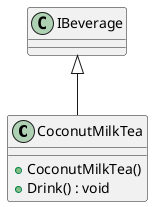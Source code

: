 @startuml
class CoconutMilkTea {
    + CoconutMilkTea()
    + Drink() : void
}
IBeverage <|-- CoconutMilkTea
@enduml
